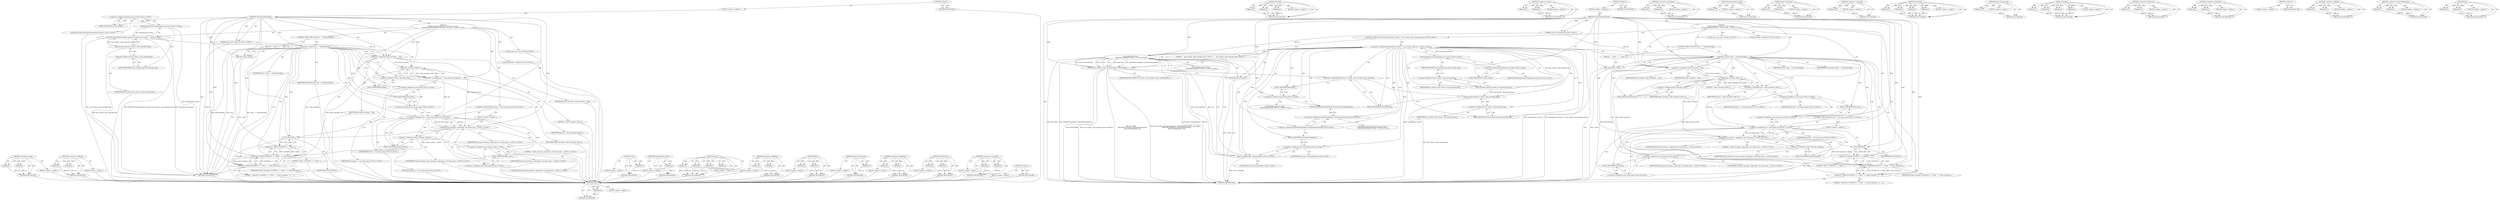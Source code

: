 digraph "find" {
vulnerable_117 [label=<(METHOD,&lt;operator&gt;.equals)>];
vulnerable_118 [label=<(PARAM,p1)>];
vulnerable_119 [label=<(PARAM,p2)>];
vulnerable_120 [label=<(BLOCK,&lt;empty&gt;,&lt;empty&gt;)>];
vulnerable_121 [label=<(METHOD_RETURN,ANY)>];
vulnerable_144 [label=<(METHOD,&lt;operator&gt;.shiftLeft)>];
vulnerable_145 [label=<(PARAM,p1)>];
vulnerable_146 [label=<(PARAM,p2)>];
vulnerable_147 [label=<(BLOCK,&lt;empty&gt;,&lt;empty&gt;)>];
vulnerable_148 [label=<(METHOD_RETURN,ANY)>];
vulnerable_6 [label=<(METHOD,&lt;global&gt;)<SUB>1</SUB>>];
vulnerable_7 [label=<(BLOCK,&lt;empty&gt;,&lt;empty&gt;)<SUB>1</SUB>>];
vulnerable_8 [label=<(METHOD,OnClientAuthenticated)<SUB>1</SUB>>];
vulnerable_9 [label="<(PARAM,const std::string&amp; jid)<SUB>1</SUB>>"];
vulnerable_10 [label="<(BLOCK,{
  DCHECK_EQ(MessageLoop::current(), host_cont...,{
  DCHECK_EQ(MessageLoop::current(), host_cont...)<SUB>1</SUB>>"];
vulnerable_11 [label="<(DCHECK_EQ,DCHECK_EQ(MessageLoop::current(), host_context_...)<SUB>2</SUB>>"];
vulnerable_12 [label="<(MessageLoop.current,MessageLoop::current())<SUB>2</SUB>>"];
vulnerable_13 [label="<(&lt;operator&gt;.fieldAccess,MessageLoop::current)<SUB>2</SUB>>"];
vulnerable_14 [label="<(IDENTIFIER,MessageLoop,MessageLoop::current())<SUB>2</SUB>>"];
vulnerable_15 [label=<(FIELD_IDENTIFIER,current,current)<SUB>2</SUB>>];
vulnerable_16 [label=<(main_message_loop,host_context_.main_message_loop())<SUB>2</SUB>>];
vulnerable_17 [label=<(&lt;operator&gt;.fieldAccess,host_context_.main_message_loop)<SUB>2</SUB>>];
vulnerable_18 [label=<(IDENTIFIER,host_context_,host_context_.main_message_loop())<SUB>2</SUB>>];
vulnerable_19 [label=<(FIELD_IDENTIFIER,main_message_loop,main_message_loop)<SUB>2</SUB>>];
vulnerable_20 [label=<(CONTROL_STRUCTURE,IF,if (state_ == kDisconnecting))<SUB>4</SUB>>];
vulnerable_21 [label=<(&lt;operator&gt;.equals,state_ == kDisconnecting)<SUB>4</SUB>>];
vulnerable_22 [label=<(IDENTIFIER,state_,state_ == kDisconnecting)<SUB>4</SUB>>];
vulnerable_23 [label=<(IDENTIFIER,kDisconnecting,state_ == kDisconnecting)<SUB>4</SUB>>];
vulnerable_24 [label=<(BLOCK,{
    return;
  },{
    return;
  })<SUB>4</SUB>>];
vulnerable_25 [label=<(RETURN,return;,return;)<SUB>5</SUB>>];
vulnerable_26 [label=<(&lt;operator&gt;.assignment,client_username_ = jid)<SUB>8</SUB>>];
vulnerable_27 [label=<(IDENTIFIER,client_username_,client_username_ = jid)<SUB>8</SUB>>];
vulnerable_28 [label=<(IDENTIFIER,jid,client_username_ = jid)<SUB>8</SUB>>];
vulnerable_29 [label="<(LOCAL,size_t pos: size_t)<SUB>9</SUB>>"];
vulnerable_30 [label=<(&lt;operator&gt;.assignment,pos = client_username_.find('/'))<SUB>9</SUB>>];
vulnerable_31 [label=<(IDENTIFIER,pos,pos = client_username_.find('/'))<SUB>9</SUB>>];
vulnerable_32 [label=<(find,client_username_.find('/'))<SUB>9</SUB>>];
vulnerable_33 [label=<(&lt;operator&gt;.fieldAccess,client_username_.find)<SUB>9</SUB>>];
vulnerable_34 [label=<(IDENTIFIER,client_username_,client_username_.find('/'))<SUB>9</SUB>>];
vulnerable_35 [label=<(FIELD_IDENTIFIER,find,find)<SUB>9</SUB>>];
vulnerable_36 [label=<(LITERAL,'/',client_username_.find('/'))<SUB>9</SUB>>];
vulnerable_37 [label="<(CONTROL_STRUCTURE,IF,if (pos != std::string::npos))<SUB>10</SUB>>"];
vulnerable_38 [label="<(&lt;operator&gt;.notEquals,pos != std::string::npos)<SUB>10</SUB>>"];
vulnerable_39 [label="<(IDENTIFIER,pos,pos != std::string::npos)<SUB>10</SUB>>"];
vulnerable_40 [label="<(&lt;operator&gt;.fieldAccess,std::string::npos)<SUB>10</SUB>>"];
vulnerable_41 [label="<(&lt;operator&gt;.fieldAccess,std::string)<SUB>10</SUB>>"];
vulnerable_42 [label="<(IDENTIFIER,std,pos != std::string::npos)<SUB>10</SUB>>"];
vulnerable_43 [label="<(IDENTIFIER,string,pos != std::string::npos)<SUB>10</SUB>>"];
vulnerable_44 [label=<(FIELD_IDENTIFIER,npos,npos)<SUB>10</SUB>>];
vulnerable_45 [label=<(BLOCK,&lt;empty&gt;,&lt;empty&gt;)<SUB>11</SUB>>];
vulnerable_46 [label="<(replace,client_username_.replace(pos, std::string::npos...)<SUB>11</SUB>>"];
vulnerable_47 [label=<(&lt;operator&gt;.fieldAccess,client_username_.replace)<SUB>11</SUB>>];
vulnerable_48 [label="<(IDENTIFIER,client_username_,client_username_.replace(pos, std::string::npos...)<SUB>11</SUB>>"];
vulnerable_49 [label=<(FIELD_IDENTIFIER,replace,replace)<SUB>11</SUB>>];
vulnerable_50 [label="<(IDENTIFIER,pos,client_username_.replace(pos, std::string::npos...)<SUB>11</SUB>>"];
vulnerable_51 [label="<(&lt;operator&gt;.fieldAccess,std::string::npos)<SUB>11</SUB>>"];
vulnerable_52 [label="<(&lt;operator&gt;.fieldAccess,std::string)<SUB>11</SUB>>"];
vulnerable_53 [label="<(IDENTIFIER,std,client_username_.replace(pos, std::string::npos...)<SUB>11</SUB>>"];
vulnerable_54 [label="<(IDENTIFIER,string,client_username_.replace(pos, std::string::npos...)<SUB>11</SUB>>"];
vulnerable_55 [label=<(FIELD_IDENTIFIER,npos,npos)<SUB>11</SUB>>];
vulnerable_56 [label="<(LITERAL,&quot;&quot;,client_username_.replace(pos, std::string::npos...)<SUB>11</SUB>>"];
vulnerable_57 [label=<(&lt;operator&gt;.shiftLeft,LOG(INFO) &lt;&lt; &quot;Client &quot; &lt;&lt; client_username_ &lt;&lt; &quot;...)<SUB>12</SUB>>];
vulnerable_58 [label=<(&lt;operator&gt;.shiftLeft,LOG(INFO) &lt;&lt; &quot;Client &quot; &lt;&lt; client_username_)<SUB>12</SUB>>];
vulnerable_59 [label=<(&lt;operator&gt;.shiftLeft,LOG(INFO) &lt;&lt; &quot;Client &quot;)<SUB>12</SUB>>];
vulnerable_60 [label=<(LOG,LOG(INFO))<SUB>12</SUB>>];
vulnerable_61 [label=<(IDENTIFIER,INFO,LOG(INFO))<SUB>12</SUB>>];
vulnerable_62 [label=<(LITERAL,&quot;Client &quot;,LOG(INFO) &lt;&lt; &quot;Client &quot;)<SUB>12</SUB>>];
vulnerable_63 [label=<(IDENTIFIER,client_username_,LOG(INFO) &lt;&lt; &quot;Client &quot; &lt;&lt; client_username_)<SUB>12</SUB>>];
vulnerable_64 [label=<(LITERAL,&quot; connected.&quot;,LOG(INFO) &lt;&lt; &quot;Client &quot; &lt;&lt; client_username_ &lt;&lt; &quot;...)<SUB>12</SUB>>];
vulnerable_65 [label="<(LOCAL,SetState : SetState)<SUB>13</SUB>>"];
vulnerable_66 [label=<(METHOD_RETURN,void)<SUB>1</SUB>>];
vulnerable_68 [label=<(METHOD_RETURN,ANY)<SUB>1</SUB>>];
vulnerable_149 [label=<(METHOD,LOG)>];
vulnerable_150 [label=<(PARAM,p1)>];
vulnerable_151 [label=<(BLOCK,&lt;empty&gt;,&lt;empty&gt;)>];
vulnerable_152 [label=<(METHOD_RETURN,ANY)>];
vulnerable_104 [label=<(METHOD,MessageLoop.current)>];
vulnerable_105 [label=<(PARAM,p1)>];
vulnerable_106 [label=<(BLOCK,&lt;empty&gt;,&lt;empty&gt;)>];
vulnerable_107 [label=<(METHOD_RETURN,ANY)>];
vulnerable_137 [label=<(METHOD,replace)>];
vulnerable_138 [label=<(PARAM,p1)>];
vulnerable_139 [label=<(PARAM,p2)>];
vulnerable_140 [label=<(PARAM,p3)>];
vulnerable_141 [label=<(PARAM,p4)>];
vulnerable_142 [label=<(BLOCK,&lt;empty&gt;,&lt;empty&gt;)>];
vulnerable_143 [label=<(METHOD_RETURN,ANY)>];
vulnerable_132 [label=<(METHOD,&lt;operator&gt;.notEquals)>];
vulnerable_133 [label=<(PARAM,p1)>];
vulnerable_134 [label=<(PARAM,p2)>];
vulnerable_135 [label=<(BLOCK,&lt;empty&gt;,&lt;empty&gt;)>];
vulnerable_136 [label=<(METHOD_RETURN,ANY)>];
vulnerable_127 [label=<(METHOD,find)>];
vulnerable_128 [label=<(PARAM,p1)>];
vulnerable_129 [label=<(PARAM,p2)>];
vulnerable_130 [label=<(BLOCK,&lt;empty&gt;,&lt;empty&gt;)>];
vulnerable_131 [label=<(METHOD_RETURN,ANY)>];
vulnerable_113 [label=<(METHOD,main_message_loop)>];
vulnerable_114 [label=<(PARAM,p1)>];
vulnerable_115 [label=<(BLOCK,&lt;empty&gt;,&lt;empty&gt;)>];
vulnerable_116 [label=<(METHOD_RETURN,ANY)>];
vulnerable_108 [label=<(METHOD,&lt;operator&gt;.fieldAccess)>];
vulnerable_109 [label=<(PARAM,p1)>];
vulnerable_110 [label=<(PARAM,p2)>];
vulnerable_111 [label=<(BLOCK,&lt;empty&gt;,&lt;empty&gt;)>];
vulnerable_112 [label=<(METHOD_RETURN,ANY)>];
vulnerable_99 [label=<(METHOD,DCHECK_EQ)>];
vulnerable_100 [label=<(PARAM,p1)>];
vulnerable_101 [label=<(PARAM,p2)>];
vulnerable_102 [label=<(BLOCK,&lt;empty&gt;,&lt;empty&gt;)>];
vulnerable_103 [label=<(METHOD_RETURN,ANY)>];
vulnerable_93 [label=<(METHOD,&lt;global&gt;)<SUB>1</SUB>>];
vulnerable_94 [label=<(BLOCK,&lt;empty&gt;,&lt;empty&gt;)>];
vulnerable_95 [label=<(METHOD_RETURN,ANY)>];
vulnerable_122 [label=<(METHOD,&lt;operator&gt;.assignment)>];
vulnerable_123 [label=<(PARAM,p1)>];
vulnerable_124 [label=<(PARAM,p2)>];
vulnerable_125 [label=<(BLOCK,&lt;empty&gt;,&lt;empty&gt;)>];
vulnerable_126 [label=<(METHOD_RETURN,ANY)>];
fixed_196 [label=<(METHOD,LOG)>];
fixed_197 [label=<(PARAM,p1)>];
fixed_198 [label=<(BLOCK,&lt;empty&gt;,&lt;empty&gt;)>];
fixed_199 [label=<(METHOD_RETURN,ANY)>];
fixed_142 [label=<(METHOD,PostTask)>];
fixed_143 [label=<(PARAM,p1)>];
fixed_144 [label=<(PARAM,p2)>];
fixed_145 [label=<(PARAM,p3)>];
fixed_146 [label=<(BLOCK,&lt;empty&gt;,&lt;empty&gt;)>];
fixed_147 [label=<(METHOD_RETURN,ANY)>];
fixed_169 [label=<(METHOD,&lt;operator&gt;.equals)>];
fixed_170 [label=<(PARAM,p1)>];
fixed_171 [label=<(PARAM,p2)>];
fixed_172 [label=<(BLOCK,&lt;empty&gt;,&lt;empty&gt;)>];
fixed_173 [label=<(METHOD_RETURN,ANY)>];
fixed_6 [label=<(METHOD,&lt;global&gt;)<SUB>1</SUB>>];
fixed_7 [label=<(BLOCK,&lt;empty&gt;,&lt;empty&gt;)<SUB>1</SUB>>];
fixed_8 [label=<(METHOD,OnClientAuthenticated)<SUB>1</SUB>>];
fixed_9 [label="<(PARAM,const std::string&amp; jid)<SUB>1</SUB>>"];
fixed_10 [label="<(BLOCK,{
  if (MessageLoop::current() != host_context_...,{
  if (MessageLoop::current() != host_context_...)<SUB>1</SUB>>"];
fixed_11 [label="<(CONTROL_STRUCTURE,IF,if (MessageLoop::current() != host_context_.main_message_loop()))<SUB>2</SUB>>"];
fixed_12 [label="<(&lt;operator&gt;.notEquals,MessageLoop::current() != host_context_.main_me...)<SUB>2</SUB>>"];
fixed_13 [label="<(MessageLoop.current,MessageLoop::current())<SUB>2</SUB>>"];
fixed_14 [label="<(&lt;operator&gt;.fieldAccess,MessageLoop::current)<SUB>2</SUB>>"];
fixed_15 [label="<(IDENTIFIER,MessageLoop,MessageLoop::current())<SUB>2</SUB>>"];
fixed_16 [label=<(FIELD_IDENTIFIER,current,current)<SUB>2</SUB>>];
fixed_17 [label=<(main_message_loop,host_context_.main_message_loop())<SUB>2</SUB>>];
fixed_18 [label=<(&lt;operator&gt;.fieldAccess,host_context_.main_message_loop)<SUB>2</SUB>>];
fixed_19 [label=<(IDENTIFIER,host_context_,host_context_.main_message_loop())<SUB>2</SUB>>];
fixed_20 [label=<(FIELD_IDENTIFIER,main_message_loop,main_message_loop)<SUB>2</SUB>>];
fixed_21 [label=<(BLOCK,{
    host_context_.main_message_loop()-&gt;PostTa...,{
    host_context_.main_message_loop()-&gt;PostTa...)<SUB>2</SUB>>];
fixed_22 [label=<(PostTask,host_context_.main_message_loop()-&gt;PostTask(FRO...)<SUB>3</SUB>>];
fixed_23 [label=<(&lt;operator&gt;.indirectFieldAccess,host_context_.main_message_loop()-&gt;PostTask)<SUB>3</SUB>>];
fixed_24 [label=<(main_message_loop,host_context_.main_message_loop())<SUB>3</SUB>>];
fixed_25 [label=<(&lt;operator&gt;.fieldAccess,host_context_.main_message_loop)<SUB>3</SUB>>];
fixed_26 [label=<(IDENTIFIER,host_context_,host_context_.main_message_loop())<SUB>3</SUB>>];
fixed_27 [label=<(FIELD_IDENTIFIER,main_message_loop,main_message_loop)<SUB>3</SUB>>];
fixed_28 [label=<(FIELD_IDENTIFIER,PostTask,PostTask)<SUB>3</SUB>>];
fixed_29 [label=<(IDENTIFIER,FROM_HERE,host_context_.main_message_loop()-&gt;PostTask(FRO...)<SUB>3</SUB>>];
fixed_30 [label="<(base.Bind,base::Bind(
        &amp;HostNPScriptObject::OnClie...)<SUB>3</SUB>>"];
fixed_31 [label="<(&lt;operator&gt;.fieldAccess,base::Bind)<SUB>3</SUB>>"];
fixed_32 [label="<(IDENTIFIER,base,base::Bind(
        &amp;HostNPScriptObject::OnClie...)<SUB>3</SUB>>"];
fixed_33 [label=<(FIELD_IDENTIFIER,Bind,Bind)<SUB>3</SUB>>];
fixed_34 [label="<(&lt;operator&gt;.addressOf,&amp;HostNPScriptObject::OnClientAuthenticated)<SUB>4</SUB>>"];
fixed_35 [label="<(&lt;operator&gt;.fieldAccess,HostNPScriptObject::OnClientAuthenticated)<SUB>4</SUB>>"];
fixed_36 [label="<(IDENTIFIER,HostNPScriptObject,base::Bind(
        &amp;HostNPScriptObject::OnClie...)<SUB>4</SUB>>"];
fixed_37 [label=<(FIELD_IDENTIFIER,OnClientAuthenticated,OnClientAuthenticated)<SUB>4</SUB>>];
fixed_38 [label="<(base.Unretained,base::Unretained(this))<SUB>5</SUB>>"];
fixed_39 [label="<(&lt;operator&gt;.fieldAccess,base::Unretained)<SUB>5</SUB>>"];
fixed_40 [label="<(IDENTIFIER,base,base::Unretained(this))<SUB>5</SUB>>"];
fixed_41 [label=<(FIELD_IDENTIFIER,Unretained,Unretained)<SUB>5</SUB>>];
fixed_42 [label="<(LITERAL,this,base::Unretained(this))<SUB>5</SUB>>"];
fixed_43 [label="<(IDENTIFIER,jid,base::Bind(
        &amp;HostNPScriptObject::OnClie...)<SUB>5</SUB>>"];
fixed_44 [label=<(RETURN,return;,return;)<SUB>6</SUB>>];
fixed_45 [label=<(CONTROL_STRUCTURE,IF,if (state_ == kDisconnecting))<SUB>9</SUB>>];
fixed_46 [label=<(&lt;operator&gt;.equals,state_ == kDisconnecting)<SUB>9</SUB>>];
fixed_47 [label=<(IDENTIFIER,state_,state_ == kDisconnecting)<SUB>9</SUB>>];
fixed_48 [label=<(IDENTIFIER,kDisconnecting,state_ == kDisconnecting)<SUB>9</SUB>>];
fixed_49 [label=<(BLOCK,{
    return;
  },{
    return;
  })<SUB>9</SUB>>];
fixed_50 [label=<(RETURN,return;,return;)<SUB>10</SUB>>];
fixed_51 [label=<(&lt;operator&gt;.assignment,client_username_ = jid)<SUB>13</SUB>>];
fixed_52 [label=<(IDENTIFIER,client_username_,client_username_ = jid)<SUB>13</SUB>>];
fixed_53 [label=<(IDENTIFIER,jid,client_username_ = jid)<SUB>13</SUB>>];
fixed_54 [label="<(LOCAL,size_t pos: size_t)<SUB>14</SUB>>"];
fixed_55 [label=<(&lt;operator&gt;.assignment,pos = client_username_.find('/'))<SUB>14</SUB>>];
fixed_56 [label=<(IDENTIFIER,pos,pos = client_username_.find('/'))<SUB>14</SUB>>];
fixed_57 [label=<(find,client_username_.find('/'))<SUB>14</SUB>>];
fixed_58 [label=<(&lt;operator&gt;.fieldAccess,client_username_.find)<SUB>14</SUB>>];
fixed_59 [label=<(IDENTIFIER,client_username_,client_username_.find('/'))<SUB>14</SUB>>];
fixed_60 [label=<(FIELD_IDENTIFIER,find,find)<SUB>14</SUB>>];
fixed_61 [label=<(LITERAL,'/',client_username_.find('/'))<SUB>14</SUB>>];
fixed_62 [label="<(CONTROL_STRUCTURE,IF,if (pos != std::string::npos))<SUB>15</SUB>>"];
fixed_63 [label="<(&lt;operator&gt;.notEquals,pos != std::string::npos)<SUB>15</SUB>>"];
fixed_64 [label="<(IDENTIFIER,pos,pos != std::string::npos)<SUB>15</SUB>>"];
fixed_65 [label="<(&lt;operator&gt;.fieldAccess,std::string::npos)<SUB>15</SUB>>"];
fixed_66 [label="<(&lt;operator&gt;.fieldAccess,std::string)<SUB>15</SUB>>"];
fixed_67 [label="<(IDENTIFIER,std,pos != std::string::npos)<SUB>15</SUB>>"];
fixed_68 [label="<(IDENTIFIER,string,pos != std::string::npos)<SUB>15</SUB>>"];
fixed_69 [label=<(FIELD_IDENTIFIER,npos,npos)<SUB>15</SUB>>];
fixed_70 [label=<(BLOCK,&lt;empty&gt;,&lt;empty&gt;)<SUB>16</SUB>>];
fixed_71 [label="<(replace,client_username_.replace(pos, std::string::npos...)<SUB>16</SUB>>"];
fixed_72 [label=<(&lt;operator&gt;.fieldAccess,client_username_.replace)<SUB>16</SUB>>];
fixed_73 [label="<(IDENTIFIER,client_username_,client_username_.replace(pos, std::string::npos...)<SUB>16</SUB>>"];
fixed_74 [label=<(FIELD_IDENTIFIER,replace,replace)<SUB>16</SUB>>];
fixed_75 [label="<(IDENTIFIER,pos,client_username_.replace(pos, std::string::npos...)<SUB>16</SUB>>"];
fixed_76 [label="<(&lt;operator&gt;.fieldAccess,std::string::npos)<SUB>16</SUB>>"];
fixed_77 [label="<(&lt;operator&gt;.fieldAccess,std::string)<SUB>16</SUB>>"];
fixed_78 [label="<(IDENTIFIER,std,client_username_.replace(pos, std::string::npos...)<SUB>16</SUB>>"];
fixed_79 [label="<(IDENTIFIER,string,client_username_.replace(pos, std::string::npos...)<SUB>16</SUB>>"];
fixed_80 [label=<(FIELD_IDENTIFIER,npos,npos)<SUB>16</SUB>>];
fixed_81 [label="<(LITERAL,&quot;&quot;,client_username_.replace(pos, std::string::npos...)<SUB>16</SUB>>"];
fixed_82 [label=<(&lt;operator&gt;.shiftLeft,LOG(INFO) &lt;&lt; &quot;Client &quot; &lt;&lt; client_username_ &lt;&lt; &quot;...)<SUB>17</SUB>>];
fixed_83 [label=<(&lt;operator&gt;.shiftLeft,LOG(INFO) &lt;&lt; &quot;Client &quot; &lt;&lt; client_username_)<SUB>17</SUB>>];
fixed_84 [label=<(&lt;operator&gt;.shiftLeft,LOG(INFO) &lt;&lt; &quot;Client &quot;)<SUB>17</SUB>>];
fixed_85 [label=<(LOG,LOG(INFO))<SUB>17</SUB>>];
fixed_86 [label=<(IDENTIFIER,INFO,LOG(INFO))<SUB>17</SUB>>];
fixed_87 [label=<(LITERAL,&quot;Client &quot;,LOG(INFO) &lt;&lt; &quot;Client &quot;)<SUB>17</SUB>>];
fixed_88 [label=<(IDENTIFIER,client_username_,LOG(INFO) &lt;&lt; &quot;Client &quot; &lt;&lt; client_username_)<SUB>17</SUB>>];
fixed_89 [label=<(LITERAL,&quot; connected.&quot;,LOG(INFO) &lt;&lt; &quot;Client &quot; &lt;&lt; client_username_ &lt;&lt; &quot;...)<SUB>17</SUB>>];
fixed_90 [label="<(LOCAL,SetState : SetState)<SUB>18</SUB>>"];
fixed_91 [label=<(METHOD_RETURN,void)<SUB>1</SUB>>];
fixed_93 [label=<(METHOD_RETURN,ANY)<SUB>1</SUB>>];
fixed_174 [label=<(METHOD,&lt;operator&gt;.assignment)>];
fixed_175 [label=<(PARAM,p1)>];
fixed_176 [label=<(PARAM,p2)>];
fixed_177 [label=<(BLOCK,&lt;empty&gt;,&lt;empty&gt;)>];
fixed_178 [label=<(METHOD_RETURN,ANY)>];
fixed_129 [label=<(METHOD,MessageLoop.current)>];
fixed_130 [label=<(PARAM,p1)>];
fixed_131 [label=<(BLOCK,&lt;empty&gt;,&lt;empty&gt;)>];
fixed_132 [label=<(METHOD_RETURN,ANY)>];
fixed_164 [label=<(METHOD,base.Unretained)>];
fixed_165 [label=<(PARAM,p1)>];
fixed_166 [label=<(PARAM,p2)>];
fixed_167 [label=<(BLOCK,&lt;empty&gt;,&lt;empty&gt;)>];
fixed_168 [label=<(METHOD_RETURN,ANY)>];
fixed_160 [label=<(METHOD,&lt;operator&gt;.addressOf)>];
fixed_161 [label=<(PARAM,p1)>];
fixed_162 [label=<(BLOCK,&lt;empty&gt;,&lt;empty&gt;)>];
fixed_163 [label=<(METHOD_RETURN,ANY)>];
fixed_153 [label=<(METHOD,base.Bind)>];
fixed_154 [label=<(PARAM,p1)>];
fixed_155 [label=<(PARAM,p2)>];
fixed_156 [label=<(PARAM,p3)>];
fixed_157 [label=<(PARAM,p4)>];
fixed_158 [label=<(BLOCK,&lt;empty&gt;,&lt;empty&gt;)>];
fixed_159 [label=<(METHOD_RETURN,ANY)>];
fixed_138 [label=<(METHOD,main_message_loop)>];
fixed_139 [label=<(PARAM,p1)>];
fixed_140 [label=<(BLOCK,&lt;empty&gt;,&lt;empty&gt;)>];
fixed_141 [label=<(METHOD_RETURN,ANY)>];
fixed_184 [label=<(METHOD,replace)>];
fixed_185 [label=<(PARAM,p1)>];
fixed_186 [label=<(PARAM,p2)>];
fixed_187 [label=<(PARAM,p3)>];
fixed_188 [label=<(PARAM,p4)>];
fixed_189 [label=<(BLOCK,&lt;empty&gt;,&lt;empty&gt;)>];
fixed_190 [label=<(METHOD_RETURN,ANY)>];
fixed_133 [label=<(METHOD,&lt;operator&gt;.fieldAccess)>];
fixed_134 [label=<(PARAM,p1)>];
fixed_135 [label=<(PARAM,p2)>];
fixed_136 [label=<(BLOCK,&lt;empty&gt;,&lt;empty&gt;)>];
fixed_137 [label=<(METHOD_RETURN,ANY)>];
fixed_124 [label=<(METHOD,&lt;operator&gt;.notEquals)>];
fixed_125 [label=<(PARAM,p1)>];
fixed_126 [label=<(PARAM,p2)>];
fixed_127 [label=<(BLOCK,&lt;empty&gt;,&lt;empty&gt;)>];
fixed_128 [label=<(METHOD_RETURN,ANY)>];
fixed_118 [label=<(METHOD,&lt;global&gt;)<SUB>1</SUB>>];
fixed_119 [label=<(BLOCK,&lt;empty&gt;,&lt;empty&gt;)>];
fixed_120 [label=<(METHOD_RETURN,ANY)>];
fixed_191 [label=<(METHOD,&lt;operator&gt;.shiftLeft)>];
fixed_192 [label=<(PARAM,p1)>];
fixed_193 [label=<(PARAM,p2)>];
fixed_194 [label=<(BLOCK,&lt;empty&gt;,&lt;empty&gt;)>];
fixed_195 [label=<(METHOD_RETURN,ANY)>];
fixed_148 [label=<(METHOD,&lt;operator&gt;.indirectFieldAccess)>];
fixed_149 [label=<(PARAM,p1)>];
fixed_150 [label=<(PARAM,p2)>];
fixed_151 [label=<(BLOCK,&lt;empty&gt;,&lt;empty&gt;)>];
fixed_152 [label=<(METHOD_RETURN,ANY)>];
fixed_179 [label=<(METHOD,find)>];
fixed_180 [label=<(PARAM,p1)>];
fixed_181 [label=<(PARAM,p2)>];
fixed_182 [label=<(BLOCK,&lt;empty&gt;,&lt;empty&gt;)>];
fixed_183 [label=<(METHOD_RETURN,ANY)>];
vulnerable_117 -> vulnerable_118  [key=0, label="AST: "];
vulnerable_117 -> vulnerable_118  [key=1, label="DDG: "];
vulnerable_117 -> vulnerable_120  [key=0, label="AST: "];
vulnerable_117 -> vulnerable_119  [key=0, label="AST: "];
vulnerable_117 -> vulnerable_119  [key=1, label="DDG: "];
vulnerable_117 -> vulnerable_121  [key=0, label="AST: "];
vulnerable_117 -> vulnerable_121  [key=1, label="CFG: "];
vulnerable_118 -> vulnerable_121  [key=0, label="DDG: p1"];
vulnerable_119 -> vulnerable_121  [key=0, label="DDG: p2"];
vulnerable_120 -> fixed_196  [key=0];
vulnerable_121 -> fixed_196  [key=0];
vulnerable_144 -> vulnerable_145  [key=0, label="AST: "];
vulnerable_144 -> vulnerable_145  [key=1, label="DDG: "];
vulnerable_144 -> vulnerable_147  [key=0, label="AST: "];
vulnerable_144 -> vulnerable_146  [key=0, label="AST: "];
vulnerable_144 -> vulnerable_146  [key=1, label="DDG: "];
vulnerable_144 -> vulnerable_148  [key=0, label="AST: "];
vulnerable_144 -> vulnerable_148  [key=1, label="CFG: "];
vulnerable_145 -> vulnerable_148  [key=0, label="DDG: p1"];
vulnerable_146 -> vulnerable_148  [key=0, label="DDG: p2"];
vulnerable_147 -> fixed_196  [key=0];
vulnerable_148 -> fixed_196  [key=0];
vulnerable_6 -> vulnerable_7  [key=0, label="AST: "];
vulnerable_6 -> vulnerable_68  [key=0, label="AST: "];
vulnerable_6 -> vulnerable_68  [key=1, label="CFG: "];
vulnerable_7 -> vulnerable_8  [key=0, label="AST: "];
vulnerable_8 -> vulnerable_9  [key=0, label="AST: "];
vulnerable_8 -> vulnerable_9  [key=1, label="DDG: "];
vulnerable_8 -> vulnerable_10  [key=0, label="AST: "];
vulnerable_8 -> vulnerable_66  [key=0, label="AST: "];
vulnerable_8 -> vulnerable_15  [key=0, label="CFG: "];
vulnerable_8 -> vulnerable_26  [key=0, label="DDG: "];
vulnerable_8 -> vulnerable_57  [key=0, label="DDG: "];
vulnerable_8 -> vulnerable_21  [key=0, label="DDG: "];
vulnerable_8 -> vulnerable_25  [key=0, label="DDG: "];
vulnerable_8 -> vulnerable_32  [key=0, label="DDG: "];
vulnerable_8 -> vulnerable_38  [key=0, label="DDG: "];
vulnerable_8 -> vulnerable_58  [key=0, label="DDG: "];
vulnerable_8 -> vulnerable_46  [key=0, label="DDG: "];
vulnerable_8 -> vulnerable_59  [key=0, label="DDG: "];
vulnerable_8 -> vulnerable_60  [key=0, label="DDG: "];
vulnerable_9 -> vulnerable_66  [key=0, label="DDG: jid"];
vulnerable_9 -> vulnerable_26  [key=0, label="DDG: jid"];
vulnerable_10 -> vulnerable_11  [key=0, label="AST: "];
vulnerable_10 -> vulnerable_20  [key=0, label="AST: "];
vulnerable_10 -> vulnerable_26  [key=0, label="AST: "];
vulnerable_10 -> vulnerable_29  [key=0, label="AST: "];
vulnerable_10 -> vulnerable_30  [key=0, label="AST: "];
vulnerable_10 -> vulnerable_37  [key=0, label="AST: "];
vulnerable_10 -> vulnerable_57  [key=0, label="AST: "];
vulnerable_10 -> vulnerable_65  [key=0, label="AST: "];
vulnerable_11 -> vulnerable_12  [key=0, label="AST: "];
vulnerable_11 -> vulnerable_16  [key=0, label="AST: "];
vulnerable_11 -> vulnerable_21  [key=0, label="CFG: "];
vulnerable_11 -> vulnerable_66  [key=0, label="DDG: MessageLoop::current()"];
vulnerable_11 -> vulnerable_66  [key=1, label="DDG: host_context_.main_message_loop()"];
vulnerable_11 -> vulnerable_66  [key=2, label="DDG: DCHECK_EQ(MessageLoop::current(), host_context_.main_message_loop())"];
vulnerable_12 -> vulnerable_13  [key=0, label="AST: "];
vulnerable_12 -> vulnerable_19  [key=0, label="CFG: "];
vulnerable_12 -> vulnerable_66  [key=0, label="DDG: MessageLoop::current"];
vulnerable_12 -> vulnerable_11  [key=0, label="DDG: MessageLoop::current"];
vulnerable_13 -> vulnerable_14  [key=0, label="AST: "];
vulnerable_13 -> vulnerable_15  [key=0, label="AST: "];
vulnerable_13 -> vulnerable_12  [key=0, label="CFG: "];
vulnerable_14 -> fixed_196  [key=0];
vulnerable_15 -> vulnerable_13  [key=0, label="CFG: "];
vulnerable_16 -> vulnerable_17  [key=0, label="AST: "];
vulnerable_16 -> vulnerable_11  [key=0, label="CFG: "];
vulnerable_16 -> vulnerable_11  [key=1, label="DDG: host_context_.main_message_loop"];
vulnerable_16 -> vulnerable_66  [key=0, label="DDG: host_context_.main_message_loop"];
vulnerable_17 -> vulnerable_18  [key=0, label="AST: "];
vulnerable_17 -> vulnerable_19  [key=0, label="AST: "];
vulnerable_17 -> vulnerable_16  [key=0, label="CFG: "];
vulnerable_18 -> fixed_196  [key=0];
vulnerable_19 -> vulnerable_17  [key=0, label="CFG: "];
vulnerable_20 -> vulnerable_21  [key=0, label="AST: "];
vulnerable_20 -> vulnerable_24  [key=0, label="AST: "];
vulnerable_21 -> vulnerable_22  [key=0, label="AST: "];
vulnerable_21 -> vulnerable_23  [key=0, label="AST: "];
vulnerable_21 -> vulnerable_25  [key=0, label="CFG: "];
vulnerable_21 -> vulnerable_25  [key=1, label="CDG: "];
vulnerable_21 -> vulnerable_26  [key=0, label="CFG: "];
vulnerable_21 -> vulnerable_26  [key=1, label="CDG: "];
vulnerable_21 -> vulnerable_66  [key=0, label="DDG: state_"];
vulnerable_21 -> vulnerable_66  [key=1, label="DDG: state_ == kDisconnecting"];
vulnerable_21 -> vulnerable_66  [key=2, label="DDG: kDisconnecting"];
vulnerable_21 -> vulnerable_30  [key=0, label="CDG: "];
vulnerable_21 -> vulnerable_32  [key=0, label="CDG: "];
vulnerable_21 -> vulnerable_58  [key=0, label="CDG: "];
vulnerable_21 -> vulnerable_60  [key=0, label="CDG: "];
vulnerable_21 -> vulnerable_33  [key=0, label="CDG: "];
vulnerable_21 -> vulnerable_57  [key=0, label="CDG: "];
vulnerable_21 -> vulnerable_38  [key=0, label="CDG: "];
vulnerable_21 -> vulnerable_41  [key=0, label="CDG: "];
vulnerable_21 -> vulnerable_40  [key=0, label="CDG: "];
vulnerable_21 -> vulnerable_59  [key=0, label="CDG: "];
vulnerable_21 -> vulnerable_44  [key=0, label="CDG: "];
vulnerable_21 -> vulnerable_35  [key=0, label="CDG: "];
vulnerable_22 -> fixed_196  [key=0];
vulnerable_23 -> fixed_196  [key=0];
vulnerable_24 -> vulnerable_25  [key=0, label="AST: "];
vulnerable_25 -> vulnerable_66  [key=0, label="CFG: "];
vulnerable_25 -> vulnerable_66  [key=1, label="DDG: &lt;RET&gt;"];
vulnerable_26 -> vulnerable_27  [key=0, label="AST: "];
vulnerable_26 -> vulnerable_28  [key=0, label="AST: "];
vulnerable_26 -> vulnerable_35  [key=0, label="CFG: "];
vulnerable_26 -> vulnerable_32  [key=0, label="DDG: client_username_"];
vulnerable_26 -> vulnerable_58  [key=0, label="DDG: client_username_"];
vulnerable_26 -> vulnerable_46  [key=0, label="DDG: client_username_"];
vulnerable_27 -> fixed_196  [key=0];
vulnerable_28 -> fixed_196  [key=0];
vulnerable_29 -> fixed_196  [key=0];
vulnerable_30 -> vulnerable_31  [key=0, label="AST: "];
vulnerable_30 -> vulnerable_32  [key=0, label="AST: "];
vulnerable_30 -> vulnerable_41  [key=0, label="CFG: "];
vulnerable_30 -> vulnerable_38  [key=0, label="DDG: pos"];
vulnerable_31 -> fixed_196  [key=0];
vulnerable_32 -> vulnerable_33  [key=0, label="AST: "];
vulnerable_32 -> vulnerable_36  [key=0, label="AST: "];
vulnerable_32 -> vulnerable_30  [key=0, label="CFG: "];
vulnerable_32 -> vulnerable_30  [key=1, label="DDG: client_username_.find"];
vulnerable_32 -> vulnerable_30  [key=2, label="DDG: '/'"];
vulnerable_32 -> vulnerable_58  [key=0, label="DDG: client_username_.find"];
vulnerable_33 -> vulnerable_34  [key=0, label="AST: "];
vulnerable_33 -> vulnerable_35  [key=0, label="AST: "];
vulnerable_33 -> vulnerable_32  [key=0, label="CFG: "];
vulnerable_34 -> fixed_196  [key=0];
vulnerable_35 -> vulnerable_33  [key=0, label="CFG: "];
vulnerable_36 -> fixed_196  [key=0];
vulnerable_37 -> vulnerable_38  [key=0, label="AST: "];
vulnerable_37 -> vulnerable_45  [key=0, label="AST: "];
vulnerable_38 -> vulnerable_39  [key=0, label="AST: "];
vulnerable_38 -> vulnerable_40  [key=0, label="AST: "];
vulnerable_38 -> vulnerable_49  [key=0, label="CFG: "];
vulnerable_38 -> vulnerable_49  [key=1, label="CDG: "];
vulnerable_38 -> vulnerable_60  [key=0, label="CFG: "];
vulnerable_38 -> vulnerable_46  [key=0, label="DDG: pos"];
vulnerable_38 -> vulnerable_46  [key=1, label="DDG: std::string::npos"];
vulnerable_38 -> vulnerable_46  [key=2, label="CDG: "];
vulnerable_38 -> vulnerable_47  [key=0, label="CDG: "];
vulnerable_38 -> vulnerable_51  [key=0, label="CDG: "];
vulnerable_38 -> vulnerable_52  [key=0, label="CDG: "];
vulnerable_38 -> vulnerable_55  [key=0, label="CDG: "];
vulnerable_39 -> fixed_196  [key=0];
vulnerable_40 -> vulnerable_41  [key=0, label="AST: "];
vulnerable_40 -> vulnerable_44  [key=0, label="AST: "];
vulnerable_40 -> vulnerable_38  [key=0, label="CFG: "];
vulnerable_41 -> vulnerable_42  [key=0, label="AST: "];
vulnerable_41 -> vulnerable_43  [key=0, label="AST: "];
vulnerable_41 -> vulnerable_44  [key=0, label="CFG: "];
vulnerable_42 -> fixed_196  [key=0];
vulnerable_43 -> fixed_196  [key=0];
vulnerable_44 -> vulnerable_40  [key=0, label="CFG: "];
vulnerable_45 -> vulnerable_46  [key=0, label="AST: "];
vulnerable_46 -> vulnerable_47  [key=0, label="AST: "];
vulnerable_46 -> vulnerable_50  [key=0, label="AST: "];
vulnerable_46 -> vulnerable_51  [key=0, label="AST: "];
vulnerable_46 -> vulnerable_56  [key=0, label="AST: "];
vulnerable_46 -> vulnerable_60  [key=0, label="CFG: "];
vulnerable_46 -> vulnerable_58  [key=0, label="DDG: client_username_.replace"];
vulnerable_47 -> vulnerable_48  [key=0, label="AST: "];
vulnerable_47 -> vulnerable_49  [key=0, label="AST: "];
vulnerable_47 -> vulnerable_52  [key=0, label="CFG: "];
vulnerable_48 -> fixed_196  [key=0];
vulnerable_49 -> vulnerable_47  [key=0, label="CFG: "];
vulnerable_50 -> fixed_196  [key=0];
vulnerable_51 -> vulnerable_52  [key=0, label="AST: "];
vulnerable_51 -> vulnerable_55  [key=0, label="AST: "];
vulnerable_51 -> vulnerable_46  [key=0, label="CFG: "];
vulnerable_52 -> vulnerable_53  [key=0, label="AST: "];
vulnerable_52 -> vulnerable_54  [key=0, label="AST: "];
vulnerable_52 -> vulnerable_55  [key=0, label="CFG: "];
vulnerable_53 -> fixed_196  [key=0];
vulnerable_54 -> fixed_196  [key=0];
vulnerable_55 -> vulnerable_51  [key=0, label="CFG: "];
vulnerable_56 -> fixed_196  [key=0];
vulnerable_57 -> vulnerable_58  [key=0, label="AST: "];
vulnerable_57 -> vulnerable_64  [key=0, label="AST: "];
vulnerable_57 -> vulnerable_66  [key=0, label="CFG: "];
vulnerable_58 -> vulnerable_59  [key=0, label="AST: "];
vulnerable_58 -> vulnerable_63  [key=0, label="AST: "];
vulnerable_58 -> vulnerable_57  [key=0, label="CFG: "];
vulnerable_58 -> vulnerable_57  [key=1, label="DDG: LOG(INFO) &lt;&lt; &quot;Client &quot;"];
vulnerable_58 -> vulnerable_57  [key=2, label="DDG: client_username_"];
vulnerable_59 -> vulnerable_60  [key=0, label="AST: "];
vulnerable_59 -> vulnerable_62  [key=0, label="AST: "];
vulnerable_59 -> vulnerable_58  [key=0, label="CFG: "];
vulnerable_59 -> vulnerable_58  [key=1, label="DDG: LOG(INFO)"];
vulnerable_59 -> vulnerable_58  [key=2, label="DDG: &quot;Client &quot;"];
vulnerable_60 -> vulnerable_61  [key=0, label="AST: "];
vulnerable_60 -> vulnerable_59  [key=0, label="CFG: "];
vulnerable_60 -> vulnerable_59  [key=1, label="DDG: INFO"];
vulnerable_60 -> vulnerable_66  [key=0, label="DDG: INFO"];
vulnerable_61 -> fixed_196  [key=0];
vulnerable_62 -> fixed_196  [key=0];
vulnerable_63 -> fixed_196  [key=0];
vulnerable_64 -> fixed_196  [key=0];
vulnerable_65 -> fixed_196  [key=0];
vulnerable_66 -> fixed_196  [key=0];
vulnerable_68 -> fixed_196  [key=0];
vulnerable_149 -> vulnerable_150  [key=0, label="AST: "];
vulnerable_149 -> vulnerable_150  [key=1, label="DDG: "];
vulnerable_149 -> vulnerable_151  [key=0, label="AST: "];
vulnerable_149 -> vulnerable_152  [key=0, label="AST: "];
vulnerable_149 -> vulnerable_152  [key=1, label="CFG: "];
vulnerable_150 -> vulnerable_152  [key=0, label="DDG: p1"];
vulnerable_151 -> fixed_196  [key=0];
vulnerable_152 -> fixed_196  [key=0];
vulnerable_104 -> vulnerable_105  [key=0, label="AST: "];
vulnerable_104 -> vulnerable_105  [key=1, label="DDG: "];
vulnerable_104 -> vulnerable_106  [key=0, label="AST: "];
vulnerable_104 -> vulnerable_107  [key=0, label="AST: "];
vulnerable_104 -> vulnerable_107  [key=1, label="CFG: "];
vulnerable_105 -> vulnerable_107  [key=0, label="DDG: p1"];
vulnerable_106 -> fixed_196  [key=0];
vulnerable_107 -> fixed_196  [key=0];
vulnerable_137 -> vulnerable_138  [key=0, label="AST: "];
vulnerable_137 -> vulnerable_138  [key=1, label="DDG: "];
vulnerable_137 -> vulnerable_142  [key=0, label="AST: "];
vulnerable_137 -> vulnerable_139  [key=0, label="AST: "];
vulnerable_137 -> vulnerable_139  [key=1, label="DDG: "];
vulnerable_137 -> vulnerable_143  [key=0, label="AST: "];
vulnerable_137 -> vulnerable_143  [key=1, label="CFG: "];
vulnerable_137 -> vulnerable_140  [key=0, label="AST: "];
vulnerable_137 -> vulnerable_140  [key=1, label="DDG: "];
vulnerable_137 -> vulnerable_141  [key=0, label="AST: "];
vulnerable_137 -> vulnerable_141  [key=1, label="DDG: "];
vulnerable_138 -> vulnerable_143  [key=0, label="DDG: p1"];
vulnerable_139 -> vulnerable_143  [key=0, label="DDG: p2"];
vulnerable_140 -> vulnerable_143  [key=0, label="DDG: p3"];
vulnerable_141 -> vulnerable_143  [key=0, label="DDG: p4"];
vulnerable_142 -> fixed_196  [key=0];
vulnerable_143 -> fixed_196  [key=0];
vulnerable_132 -> vulnerable_133  [key=0, label="AST: "];
vulnerable_132 -> vulnerable_133  [key=1, label="DDG: "];
vulnerable_132 -> vulnerable_135  [key=0, label="AST: "];
vulnerable_132 -> vulnerable_134  [key=0, label="AST: "];
vulnerable_132 -> vulnerable_134  [key=1, label="DDG: "];
vulnerable_132 -> vulnerable_136  [key=0, label="AST: "];
vulnerable_132 -> vulnerable_136  [key=1, label="CFG: "];
vulnerable_133 -> vulnerable_136  [key=0, label="DDG: p1"];
vulnerable_134 -> vulnerable_136  [key=0, label="DDG: p2"];
vulnerable_135 -> fixed_196  [key=0];
vulnerable_136 -> fixed_196  [key=0];
vulnerable_127 -> vulnerable_128  [key=0, label="AST: "];
vulnerable_127 -> vulnerable_128  [key=1, label="DDG: "];
vulnerable_127 -> vulnerable_130  [key=0, label="AST: "];
vulnerable_127 -> vulnerable_129  [key=0, label="AST: "];
vulnerable_127 -> vulnerable_129  [key=1, label="DDG: "];
vulnerable_127 -> vulnerable_131  [key=0, label="AST: "];
vulnerable_127 -> vulnerable_131  [key=1, label="CFG: "];
vulnerable_128 -> vulnerable_131  [key=0, label="DDG: p1"];
vulnerable_129 -> vulnerable_131  [key=0, label="DDG: p2"];
vulnerable_130 -> fixed_196  [key=0];
vulnerable_131 -> fixed_196  [key=0];
vulnerable_113 -> vulnerable_114  [key=0, label="AST: "];
vulnerable_113 -> vulnerable_114  [key=1, label="DDG: "];
vulnerable_113 -> vulnerable_115  [key=0, label="AST: "];
vulnerable_113 -> vulnerable_116  [key=0, label="AST: "];
vulnerable_113 -> vulnerable_116  [key=1, label="CFG: "];
vulnerable_114 -> vulnerable_116  [key=0, label="DDG: p1"];
vulnerable_115 -> fixed_196  [key=0];
vulnerable_116 -> fixed_196  [key=0];
vulnerable_108 -> vulnerable_109  [key=0, label="AST: "];
vulnerable_108 -> vulnerable_109  [key=1, label="DDG: "];
vulnerable_108 -> vulnerable_111  [key=0, label="AST: "];
vulnerable_108 -> vulnerable_110  [key=0, label="AST: "];
vulnerable_108 -> vulnerable_110  [key=1, label="DDG: "];
vulnerable_108 -> vulnerable_112  [key=0, label="AST: "];
vulnerable_108 -> vulnerable_112  [key=1, label="CFG: "];
vulnerable_109 -> vulnerable_112  [key=0, label="DDG: p1"];
vulnerable_110 -> vulnerable_112  [key=0, label="DDG: p2"];
vulnerable_111 -> fixed_196  [key=0];
vulnerable_112 -> fixed_196  [key=0];
vulnerable_99 -> vulnerable_100  [key=0, label="AST: "];
vulnerable_99 -> vulnerable_100  [key=1, label="DDG: "];
vulnerable_99 -> vulnerable_102  [key=0, label="AST: "];
vulnerable_99 -> vulnerable_101  [key=0, label="AST: "];
vulnerable_99 -> vulnerable_101  [key=1, label="DDG: "];
vulnerable_99 -> vulnerable_103  [key=0, label="AST: "];
vulnerable_99 -> vulnerable_103  [key=1, label="CFG: "];
vulnerable_100 -> vulnerable_103  [key=0, label="DDG: p1"];
vulnerable_101 -> vulnerable_103  [key=0, label="DDG: p2"];
vulnerable_102 -> fixed_196  [key=0];
vulnerable_103 -> fixed_196  [key=0];
vulnerable_93 -> vulnerable_94  [key=0, label="AST: "];
vulnerable_93 -> vulnerable_95  [key=0, label="AST: "];
vulnerable_93 -> vulnerable_95  [key=1, label="CFG: "];
vulnerable_94 -> fixed_196  [key=0];
vulnerable_95 -> fixed_196  [key=0];
vulnerable_122 -> vulnerable_123  [key=0, label="AST: "];
vulnerable_122 -> vulnerable_123  [key=1, label="DDG: "];
vulnerable_122 -> vulnerable_125  [key=0, label="AST: "];
vulnerable_122 -> vulnerable_124  [key=0, label="AST: "];
vulnerable_122 -> vulnerable_124  [key=1, label="DDG: "];
vulnerable_122 -> vulnerable_126  [key=0, label="AST: "];
vulnerable_122 -> vulnerable_126  [key=1, label="CFG: "];
vulnerable_123 -> vulnerable_126  [key=0, label="DDG: p1"];
vulnerable_124 -> vulnerable_126  [key=0, label="DDG: p2"];
vulnerable_125 -> fixed_196  [key=0];
vulnerable_126 -> fixed_196  [key=0];
fixed_196 -> fixed_197  [key=0, label="AST: "];
fixed_196 -> fixed_197  [key=1, label="DDG: "];
fixed_196 -> fixed_198  [key=0, label="AST: "];
fixed_196 -> fixed_199  [key=0, label="AST: "];
fixed_196 -> fixed_199  [key=1, label="CFG: "];
fixed_197 -> fixed_199  [key=0, label="DDG: p1"];
fixed_142 -> fixed_143  [key=0, label="AST: "];
fixed_142 -> fixed_143  [key=1, label="DDG: "];
fixed_142 -> fixed_146  [key=0, label="AST: "];
fixed_142 -> fixed_144  [key=0, label="AST: "];
fixed_142 -> fixed_144  [key=1, label="DDG: "];
fixed_142 -> fixed_147  [key=0, label="AST: "];
fixed_142 -> fixed_147  [key=1, label="CFG: "];
fixed_142 -> fixed_145  [key=0, label="AST: "];
fixed_142 -> fixed_145  [key=1, label="DDG: "];
fixed_143 -> fixed_147  [key=0, label="DDG: p1"];
fixed_144 -> fixed_147  [key=0, label="DDG: p2"];
fixed_145 -> fixed_147  [key=0, label="DDG: p3"];
fixed_169 -> fixed_170  [key=0, label="AST: "];
fixed_169 -> fixed_170  [key=1, label="DDG: "];
fixed_169 -> fixed_172  [key=0, label="AST: "];
fixed_169 -> fixed_171  [key=0, label="AST: "];
fixed_169 -> fixed_171  [key=1, label="DDG: "];
fixed_169 -> fixed_173  [key=0, label="AST: "];
fixed_169 -> fixed_173  [key=1, label="CFG: "];
fixed_170 -> fixed_173  [key=0, label="DDG: p1"];
fixed_171 -> fixed_173  [key=0, label="DDG: p2"];
fixed_6 -> fixed_7  [key=0, label="AST: "];
fixed_6 -> fixed_93  [key=0, label="AST: "];
fixed_6 -> fixed_93  [key=1, label="CFG: "];
fixed_7 -> fixed_8  [key=0, label="AST: "];
fixed_8 -> fixed_9  [key=0, label="AST: "];
fixed_8 -> fixed_9  [key=1, label="DDG: "];
fixed_8 -> fixed_10  [key=0, label="AST: "];
fixed_8 -> fixed_91  [key=0, label="AST: "];
fixed_8 -> fixed_16  [key=0, label="CFG: "];
fixed_8 -> fixed_51  [key=0, label="DDG: "];
fixed_8 -> fixed_82  [key=0, label="DDG: "];
fixed_8 -> fixed_44  [key=0, label="DDG: "];
fixed_8 -> fixed_46  [key=0, label="DDG: "];
fixed_8 -> fixed_50  [key=0, label="DDG: "];
fixed_8 -> fixed_57  [key=0, label="DDG: "];
fixed_8 -> fixed_63  [key=0, label="DDG: "];
fixed_8 -> fixed_83  [key=0, label="DDG: "];
fixed_8 -> fixed_22  [key=0, label="DDG: "];
fixed_8 -> fixed_71  [key=0, label="DDG: "];
fixed_8 -> fixed_84  [key=0, label="DDG: "];
fixed_8 -> fixed_30  [key=0, label="DDG: "];
fixed_8 -> fixed_85  [key=0, label="DDG: "];
fixed_8 -> fixed_38  [key=0, label="DDG: "];
fixed_9 -> fixed_51  [key=0, label="DDG: jid"];
fixed_9 -> fixed_30  [key=0, label="DDG: jid"];
fixed_10 -> fixed_11  [key=0, label="AST: "];
fixed_10 -> fixed_45  [key=0, label="AST: "];
fixed_10 -> fixed_51  [key=0, label="AST: "];
fixed_10 -> fixed_54  [key=0, label="AST: "];
fixed_10 -> fixed_55  [key=0, label="AST: "];
fixed_10 -> fixed_62  [key=0, label="AST: "];
fixed_10 -> fixed_82  [key=0, label="AST: "];
fixed_10 -> fixed_90  [key=0, label="AST: "];
fixed_11 -> fixed_12  [key=0, label="AST: "];
fixed_11 -> fixed_21  [key=0, label="AST: "];
fixed_12 -> fixed_13  [key=0, label="AST: "];
fixed_12 -> fixed_17  [key=0, label="AST: "];
fixed_12 -> fixed_27  [key=0, label="CFG: "];
fixed_12 -> fixed_27  [key=1, label="CDG: "];
fixed_12 -> fixed_46  [key=0, label="CFG: "];
fixed_12 -> fixed_46  [key=1, label="CDG: "];
fixed_12 -> fixed_91  [key=0, label="DDG: MessageLoop::current()"];
fixed_12 -> fixed_91  [key=1, label="DDG: MessageLoop::current() != host_context_.main_message_loop()"];
fixed_12 -> fixed_30  [key=0, label="CDG: "];
fixed_12 -> fixed_34  [key=0, label="CDG: "];
fixed_12 -> fixed_28  [key=0, label="CDG: "];
fixed_12 -> fixed_37  [key=0, label="CDG: "];
fixed_12 -> fixed_38  [key=0, label="CDG: "];
fixed_12 -> fixed_25  [key=0, label="CDG: "];
fixed_12 -> fixed_22  [key=0, label="CDG: "];
fixed_12 -> fixed_44  [key=0, label="CDG: "];
fixed_12 -> fixed_35  [key=0, label="CDG: "];
fixed_12 -> fixed_24  [key=0, label="CDG: "];
fixed_12 -> fixed_33  [key=0, label="CDG: "];
fixed_12 -> fixed_23  [key=0, label="CDG: "];
fixed_12 -> fixed_41  [key=0, label="CDG: "];
fixed_12 -> fixed_39  [key=0, label="CDG: "];
fixed_12 -> fixed_31  [key=0, label="CDG: "];
fixed_13 -> fixed_14  [key=0, label="AST: "];
fixed_13 -> fixed_20  [key=0, label="CFG: "];
fixed_13 -> fixed_91  [key=0, label="DDG: MessageLoop::current"];
fixed_13 -> fixed_12  [key=0, label="DDG: MessageLoop::current"];
fixed_14 -> fixed_15  [key=0, label="AST: "];
fixed_14 -> fixed_16  [key=0, label="AST: "];
fixed_14 -> fixed_13  [key=0, label="CFG: "];
fixed_16 -> fixed_14  [key=0, label="CFG: "];
fixed_17 -> fixed_18  [key=0, label="AST: "];
fixed_17 -> fixed_12  [key=0, label="CFG: "];
fixed_17 -> fixed_12  [key=1, label="DDG: host_context_.main_message_loop"];
fixed_17 -> fixed_24  [key=0, label="DDG: host_context_.main_message_loop"];
fixed_18 -> fixed_19  [key=0, label="AST: "];
fixed_18 -> fixed_20  [key=0, label="AST: "];
fixed_18 -> fixed_17  [key=0, label="CFG: "];
fixed_20 -> fixed_18  [key=0, label="CFG: "];
fixed_21 -> fixed_22  [key=0, label="AST: "];
fixed_21 -> fixed_44  [key=0, label="AST: "];
fixed_22 -> fixed_23  [key=0, label="AST: "];
fixed_22 -> fixed_29  [key=0, label="AST: "];
fixed_22 -> fixed_30  [key=0, label="AST: "];
fixed_22 -> fixed_44  [key=0, label="CFG: "];
fixed_22 -> fixed_91  [key=0, label="DDG: host_context_.main_message_loop()-&gt;PostTask"];
fixed_22 -> fixed_91  [key=1, label="DDG: base::Bind(
        &amp;HostNPScriptObject::OnClientAuthenticated,
        base::Unretained(this), jid)"];
fixed_22 -> fixed_91  [key=2, label="DDG: host_context_.main_message_loop()-&gt;PostTask(FROM_HERE, base::Bind(
        &amp;HostNPScriptObject::OnClientAuthenticated,
        base::Unretained(this), jid))"];
fixed_22 -> fixed_91  [key=3, label="DDG: FROM_HERE"];
fixed_23 -> fixed_24  [key=0, label="AST: "];
fixed_23 -> fixed_28  [key=0, label="AST: "];
fixed_23 -> fixed_33  [key=0, label="CFG: "];
fixed_24 -> fixed_25  [key=0, label="AST: "];
fixed_24 -> fixed_28  [key=0, label="CFG: "];
fixed_24 -> fixed_91  [key=0, label="DDG: host_context_.main_message_loop"];
fixed_25 -> fixed_26  [key=0, label="AST: "];
fixed_25 -> fixed_27  [key=0, label="AST: "];
fixed_25 -> fixed_24  [key=0, label="CFG: "];
fixed_27 -> fixed_25  [key=0, label="CFG: "];
fixed_28 -> fixed_23  [key=0, label="CFG: "];
fixed_30 -> fixed_31  [key=0, label="AST: "];
fixed_30 -> fixed_34  [key=0, label="AST: "];
fixed_30 -> fixed_38  [key=0, label="AST: "];
fixed_30 -> fixed_43  [key=0, label="AST: "];
fixed_30 -> fixed_22  [key=0, label="CFG: "];
fixed_30 -> fixed_22  [key=1, label="DDG: base::Bind"];
fixed_30 -> fixed_22  [key=2, label="DDG: &amp;HostNPScriptObject::OnClientAuthenticated"];
fixed_30 -> fixed_22  [key=3, label="DDG: base::Unretained(this)"];
fixed_30 -> fixed_22  [key=4, label="DDG: jid"];
fixed_30 -> fixed_91  [key=0, label="DDG: base::Bind"];
fixed_30 -> fixed_91  [key=1, label="DDG: &amp;HostNPScriptObject::OnClientAuthenticated"];
fixed_30 -> fixed_91  [key=2, label="DDG: base::Unretained(this)"];
fixed_30 -> fixed_91  [key=3, label="DDG: jid"];
fixed_31 -> fixed_32  [key=0, label="AST: "];
fixed_31 -> fixed_33  [key=0, label="AST: "];
fixed_31 -> fixed_37  [key=0, label="CFG: "];
fixed_33 -> fixed_31  [key=0, label="CFG: "];
fixed_34 -> fixed_35  [key=0, label="AST: "];
fixed_34 -> fixed_41  [key=0, label="CFG: "];
fixed_35 -> fixed_36  [key=0, label="AST: "];
fixed_35 -> fixed_37  [key=0, label="AST: "];
fixed_35 -> fixed_34  [key=0, label="CFG: "];
fixed_37 -> fixed_35  [key=0, label="CFG: "];
fixed_38 -> fixed_39  [key=0, label="AST: "];
fixed_38 -> fixed_42  [key=0, label="AST: "];
fixed_38 -> fixed_30  [key=0, label="CFG: "];
fixed_38 -> fixed_30  [key=1, label="DDG: base::Unretained"];
fixed_38 -> fixed_30  [key=2, label="DDG: this"];
fixed_38 -> fixed_91  [key=0, label="DDG: base::Unretained"];
fixed_39 -> fixed_40  [key=0, label="AST: "];
fixed_39 -> fixed_41  [key=0, label="AST: "];
fixed_39 -> fixed_38  [key=0, label="CFG: "];
fixed_41 -> fixed_39  [key=0, label="CFG: "];
fixed_44 -> fixed_91  [key=0, label="CFG: "];
fixed_44 -> fixed_91  [key=1, label="DDG: &lt;RET&gt;"];
fixed_45 -> fixed_46  [key=0, label="AST: "];
fixed_45 -> fixed_49  [key=0, label="AST: "];
fixed_46 -> fixed_47  [key=0, label="AST: "];
fixed_46 -> fixed_48  [key=0, label="AST: "];
fixed_46 -> fixed_50  [key=0, label="CFG: "];
fixed_46 -> fixed_50  [key=1, label="CDG: "];
fixed_46 -> fixed_51  [key=0, label="CFG: "];
fixed_46 -> fixed_51  [key=1, label="CDG: "];
fixed_46 -> fixed_91  [key=0, label="DDG: kDisconnecting"];
fixed_46 -> fixed_60  [key=0, label="CDG: "];
fixed_46 -> fixed_57  [key=0, label="CDG: "];
fixed_46 -> fixed_66  [key=0, label="CDG: "];
fixed_46 -> fixed_84  [key=0, label="CDG: "];
fixed_46 -> fixed_85  [key=0, label="CDG: "];
fixed_46 -> fixed_69  [key=0, label="CDG: "];
fixed_46 -> fixed_65  [key=0, label="CDG: "];
fixed_46 -> fixed_82  [key=0, label="CDG: "];
fixed_46 -> fixed_58  [key=0, label="CDG: "];
fixed_46 -> fixed_83  [key=0, label="CDG: "];
fixed_46 -> fixed_63  [key=0, label="CDG: "];
fixed_46 -> fixed_55  [key=0, label="CDG: "];
fixed_49 -> fixed_50  [key=0, label="AST: "];
fixed_50 -> fixed_91  [key=0, label="CFG: "];
fixed_50 -> fixed_91  [key=1, label="DDG: &lt;RET&gt;"];
fixed_51 -> fixed_52  [key=0, label="AST: "];
fixed_51 -> fixed_53  [key=0, label="AST: "];
fixed_51 -> fixed_60  [key=0, label="CFG: "];
fixed_51 -> fixed_57  [key=0, label="DDG: client_username_"];
fixed_51 -> fixed_83  [key=0, label="DDG: client_username_"];
fixed_51 -> fixed_71  [key=0, label="DDG: client_username_"];
fixed_55 -> fixed_56  [key=0, label="AST: "];
fixed_55 -> fixed_57  [key=0, label="AST: "];
fixed_55 -> fixed_66  [key=0, label="CFG: "];
fixed_55 -> fixed_63  [key=0, label="DDG: pos"];
fixed_57 -> fixed_58  [key=0, label="AST: "];
fixed_57 -> fixed_61  [key=0, label="AST: "];
fixed_57 -> fixed_55  [key=0, label="CFG: "];
fixed_57 -> fixed_55  [key=1, label="DDG: client_username_.find"];
fixed_57 -> fixed_55  [key=2, label="DDG: '/'"];
fixed_57 -> fixed_83  [key=0, label="DDG: client_username_.find"];
fixed_58 -> fixed_59  [key=0, label="AST: "];
fixed_58 -> fixed_60  [key=0, label="AST: "];
fixed_58 -> fixed_57  [key=0, label="CFG: "];
fixed_60 -> fixed_58  [key=0, label="CFG: "];
fixed_62 -> fixed_63  [key=0, label="AST: "];
fixed_62 -> fixed_70  [key=0, label="AST: "];
fixed_63 -> fixed_64  [key=0, label="AST: "];
fixed_63 -> fixed_65  [key=0, label="AST: "];
fixed_63 -> fixed_74  [key=0, label="CFG: "];
fixed_63 -> fixed_74  [key=1, label="CDG: "];
fixed_63 -> fixed_85  [key=0, label="CFG: "];
fixed_63 -> fixed_71  [key=0, label="DDG: pos"];
fixed_63 -> fixed_71  [key=1, label="DDG: std::string::npos"];
fixed_63 -> fixed_71  [key=2, label="CDG: "];
fixed_63 -> fixed_77  [key=0, label="CDG: "];
fixed_63 -> fixed_72  [key=0, label="CDG: "];
fixed_63 -> fixed_76  [key=0, label="CDG: "];
fixed_63 -> fixed_80  [key=0, label="CDG: "];
fixed_65 -> fixed_66  [key=0, label="AST: "];
fixed_65 -> fixed_69  [key=0, label="AST: "];
fixed_65 -> fixed_63  [key=0, label="CFG: "];
fixed_66 -> fixed_67  [key=0, label="AST: "];
fixed_66 -> fixed_68  [key=0, label="AST: "];
fixed_66 -> fixed_69  [key=0, label="CFG: "];
fixed_69 -> fixed_65  [key=0, label="CFG: "];
fixed_70 -> fixed_71  [key=0, label="AST: "];
fixed_71 -> fixed_72  [key=0, label="AST: "];
fixed_71 -> fixed_75  [key=0, label="AST: "];
fixed_71 -> fixed_76  [key=0, label="AST: "];
fixed_71 -> fixed_81  [key=0, label="AST: "];
fixed_71 -> fixed_85  [key=0, label="CFG: "];
fixed_71 -> fixed_83  [key=0, label="DDG: client_username_.replace"];
fixed_72 -> fixed_73  [key=0, label="AST: "];
fixed_72 -> fixed_74  [key=0, label="AST: "];
fixed_72 -> fixed_77  [key=0, label="CFG: "];
fixed_74 -> fixed_72  [key=0, label="CFG: "];
fixed_76 -> fixed_77  [key=0, label="AST: "];
fixed_76 -> fixed_80  [key=0, label="AST: "];
fixed_76 -> fixed_71  [key=0, label="CFG: "];
fixed_77 -> fixed_78  [key=0, label="AST: "];
fixed_77 -> fixed_79  [key=0, label="AST: "];
fixed_77 -> fixed_80  [key=0, label="CFG: "];
fixed_80 -> fixed_76  [key=0, label="CFG: "];
fixed_82 -> fixed_83  [key=0, label="AST: "];
fixed_82 -> fixed_89  [key=0, label="AST: "];
fixed_82 -> fixed_91  [key=0, label="CFG: "];
fixed_83 -> fixed_84  [key=0, label="AST: "];
fixed_83 -> fixed_88  [key=0, label="AST: "];
fixed_83 -> fixed_82  [key=0, label="CFG: "];
fixed_83 -> fixed_82  [key=1, label="DDG: LOG(INFO) &lt;&lt; &quot;Client &quot;"];
fixed_83 -> fixed_82  [key=2, label="DDG: client_username_"];
fixed_84 -> fixed_85  [key=0, label="AST: "];
fixed_84 -> fixed_87  [key=0, label="AST: "];
fixed_84 -> fixed_83  [key=0, label="CFG: "];
fixed_84 -> fixed_83  [key=1, label="DDG: LOG(INFO)"];
fixed_84 -> fixed_83  [key=2, label="DDG: &quot;Client &quot;"];
fixed_85 -> fixed_86  [key=0, label="AST: "];
fixed_85 -> fixed_84  [key=0, label="CFG: "];
fixed_85 -> fixed_84  [key=1, label="DDG: INFO"];
fixed_85 -> fixed_91  [key=0, label="DDG: INFO"];
fixed_174 -> fixed_175  [key=0, label="AST: "];
fixed_174 -> fixed_175  [key=1, label="DDG: "];
fixed_174 -> fixed_177  [key=0, label="AST: "];
fixed_174 -> fixed_176  [key=0, label="AST: "];
fixed_174 -> fixed_176  [key=1, label="DDG: "];
fixed_174 -> fixed_178  [key=0, label="AST: "];
fixed_174 -> fixed_178  [key=1, label="CFG: "];
fixed_175 -> fixed_178  [key=0, label="DDG: p1"];
fixed_176 -> fixed_178  [key=0, label="DDG: p2"];
fixed_129 -> fixed_130  [key=0, label="AST: "];
fixed_129 -> fixed_130  [key=1, label="DDG: "];
fixed_129 -> fixed_131  [key=0, label="AST: "];
fixed_129 -> fixed_132  [key=0, label="AST: "];
fixed_129 -> fixed_132  [key=1, label="CFG: "];
fixed_130 -> fixed_132  [key=0, label="DDG: p1"];
fixed_164 -> fixed_165  [key=0, label="AST: "];
fixed_164 -> fixed_165  [key=1, label="DDG: "];
fixed_164 -> fixed_167  [key=0, label="AST: "];
fixed_164 -> fixed_166  [key=0, label="AST: "];
fixed_164 -> fixed_166  [key=1, label="DDG: "];
fixed_164 -> fixed_168  [key=0, label="AST: "];
fixed_164 -> fixed_168  [key=1, label="CFG: "];
fixed_165 -> fixed_168  [key=0, label="DDG: p1"];
fixed_166 -> fixed_168  [key=0, label="DDG: p2"];
fixed_160 -> fixed_161  [key=0, label="AST: "];
fixed_160 -> fixed_161  [key=1, label="DDG: "];
fixed_160 -> fixed_162  [key=0, label="AST: "];
fixed_160 -> fixed_163  [key=0, label="AST: "];
fixed_160 -> fixed_163  [key=1, label="CFG: "];
fixed_161 -> fixed_163  [key=0, label="DDG: p1"];
fixed_153 -> fixed_154  [key=0, label="AST: "];
fixed_153 -> fixed_154  [key=1, label="DDG: "];
fixed_153 -> fixed_158  [key=0, label="AST: "];
fixed_153 -> fixed_155  [key=0, label="AST: "];
fixed_153 -> fixed_155  [key=1, label="DDG: "];
fixed_153 -> fixed_159  [key=0, label="AST: "];
fixed_153 -> fixed_159  [key=1, label="CFG: "];
fixed_153 -> fixed_156  [key=0, label="AST: "];
fixed_153 -> fixed_156  [key=1, label="DDG: "];
fixed_153 -> fixed_157  [key=0, label="AST: "];
fixed_153 -> fixed_157  [key=1, label="DDG: "];
fixed_154 -> fixed_159  [key=0, label="DDG: p1"];
fixed_155 -> fixed_159  [key=0, label="DDG: p2"];
fixed_156 -> fixed_159  [key=0, label="DDG: p3"];
fixed_157 -> fixed_159  [key=0, label="DDG: p4"];
fixed_138 -> fixed_139  [key=0, label="AST: "];
fixed_138 -> fixed_139  [key=1, label="DDG: "];
fixed_138 -> fixed_140  [key=0, label="AST: "];
fixed_138 -> fixed_141  [key=0, label="AST: "];
fixed_138 -> fixed_141  [key=1, label="CFG: "];
fixed_139 -> fixed_141  [key=0, label="DDG: p1"];
fixed_184 -> fixed_185  [key=0, label="AST: "];
fixed_184 -> fixed_185  [key=1, label="DDG: "];
fixed_184 -> fixed_189  [key=0, label="AST: "];
fixed_184 -> fixed_186  [key=0, label="AST: "];
fixed_184 -> fixed_186  [key=1, label="DDG: "];
fixed_184 -> fixed_190  [key=0, label="AST: "];
fixed_184 -> fixed_190  [key=1, label="CFG: "];
fixed_184 -> fixed_187  [key=0, label="AST: "];
fixed_184 -> fixed_187  [key=1, label="DDG: "];
fixed_184 -> fixed_188  [key=0, label="AST: "];
fixed_184 -> fixed_188  [key=1, label="DDG: "];
fixed_185 -> fixed_190  [key=0, label="DDG: p1"];
fixed_186 -> fixed_190  [key=0, label="DDG: p2"];
fixed_187 -> fixed_190  [key=0, label="DDG: p3"];
fixed_188 -> fixed_190  [key=0, label="DDG: p4"];
fixed_133 -> fixed_134  [key=0, label="AST: "];
fixed_133 -> fixed_134  [key=1, label="DDG: "];
fixed_133 -> fixed_136  [key=0, label="AST: "];
fixed_133 -> fixed_135  [key=0, label="AST: "];
fixed_133 -> fixed_135  [key=1, label="DDG: "];
fixed_133 -> fixed_137  [key=0, label="AST: "];
fixed_133 -> fixed_137  [key=1, label="CFG: "];
fixed_134 -> fixed_137  [key=0, label="DDG: p1"];
fixed_135 -> fixed_137  [key=0, label="DDG: p2"];
fixed_124 -> fixed_125  [key=0, label="AST: "];
fixed_124 -> fixed_125  [key=1, label="DDG: "];
fixed_124 -> fixed_127  [key=0, label="AST: "];
fixed_124 -> fixed_126  [key=0, label="AST: "];
fixed_124 -> fixed_126  [key=1, label="DDG: "];
fixed_124 -> fixed_128  [key=0, label="AST: "];
fixed_124 -> fixed_128  [key=1, label="CFG: "];
fixed_125 -> fixed_128  [key=0, label="DDG: p1"];
fixed_126 -> fixed_128  [key=0, label="DDG: p2"];
fixed_118 -> fixed_119  [key=0, label="AST: "];
fixed_118 -> fixed_120  [key=0, label="AST: "];
fixed_118 -> fixed_120  [key=1, label="CFG: "];
fixed_191 -> fixed_192  [key=0, label="AST: "];
fixed_191 -> fixed_192  [key=1, label="DDG: "];
fixed_191 -> fixed_194  [key=0, label="AST: "];
fixed_191 -> fixed_193  [key=0, label="AST: "];
fixed_191 -> fixed_193  [key=1, label="DDG: "];
fixed_191 -> fixed_195  [key=0, label="AST: "];
fixed_191 -> fixed_195  [key=1, label="CFG: "];
fixed_192 -> fixed_195  [key=0, label="DDG: p1"];
fixed_193 -> fixed_195  [key=0, label="DDG: p2"];
fixed_148 -> fixed_149  [key=0, label="AST: "];
fixed_148 -> fixed_149  [key=1, label="DDG: "];
fixed_148 -> fixed_151  [key=0, label="AST: "];
fixed_148 -> fixed_150  [key=0, label="AST: "];
fixed_148 -> fixed_150  [key=1, label="DDG: "];
fixed_148 -> fixed_152  [key=0, label="AST: "];
fixed_148 -> fixed_152  [key=1, label="CFG: "];
fixed_149 -> fixed_152  [key=0, label="DDG: p1"];
fixed_150 -> fixed_152  [key=0, label="DDG: p2"];
fixed_179 -> fixed_180  [key=0, label="AST: "];
fixed_179 -> fixed_180  [key=1, label="DDG: "];
fixed_179 -> fixed_182  [key=0, label="AST: "];
fixed_179 -> fixed_181  [key=0, label="AST: "];
fixed_179 -> fixed_181  [key=1, label="DDG: "];
fixed_179 -> fixed_183  [key=0, label="AST: "];
fixed_179 -> fixed_183  [key=1, label="CFG: "];
fixed_180 -> fixed_183  [key=0, label="DDG: p1"];
fixed_181 -> fixed_183  [key=0, label="DDG: p2"];
}
